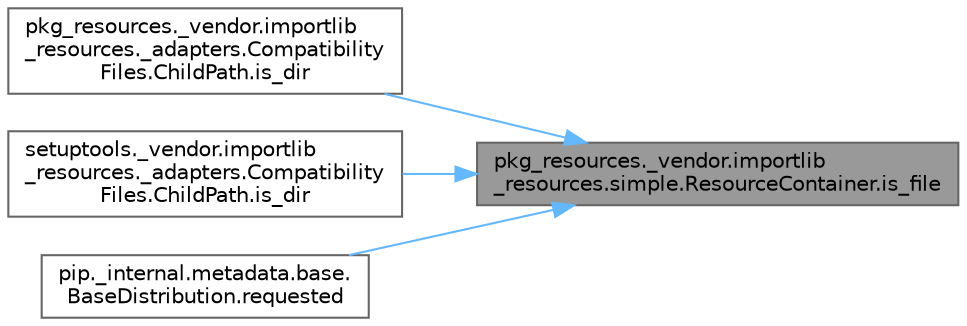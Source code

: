 digraph "pkg_resources._vendor.importlib_resources.simple.ResourceContainer.is_file"
{
 // LATEX_PDF_SIZE
  bgcolor="transparent";
  edge [fontname=Helvetica,fontsize=10,labelfontname=Helvetica,labelfontsize=10];
  node [fontname=Helvetica,fontsize=10,shape=box,height=0.2,width=0.4];
  rankdir="RL";
  Node1 [id="Node000001",label="pkg_resources._vendor.importlib\l_resources.simple.ResourceContainer.is_file",height=0.2,width=0.4,color="gray40", fillcolor="grey60", style="filled", fontcolor="black",tooltip=" "];
  Node1 -> Node2 [id="edge1_Node000001_Node000002",dir="back",color="steelblue1",style="solid",tooltip=" "];
  Node2 [id="Node000002",label="pkg_resources._vendor.importlib\l_resources._adapters.Compatibility\lFiles.ChildPath.is_dir",height=0.2,width=0.4,color="grey40", fillcolor="white", style="filled",URL="$classpkg__resources_1_1__vendor_1_1importlib__resources_1_1__adapters_1_1_compatibility_files_1_1_child_path.html#af54a811e8ecc791a1cf7db64f4795f46",tooltip=" "];
  Node1 -> Node3 [id="edge2_Node000001_Node000003",dir="back",color="steelblue1",style="solid",tooltip=" "];
  Node3 [id="Node000003",label="setuptools._vendor.importlib\l_resources._adapters.Compatibility\lFiles.ChildPath.is_dir",height=0.2,width=0.4,color="grey40", fillcolor="white", style="filled",URL="$classsetuptools_1_1__vendor_1_1importlib__resources_1_1__adapters_1_1_compatibility_files_1_1_child_path.html#af5e5e54c529aadef48e6fd7c6f4de111",tooltip=" "];
  Node1 -> Node4 [id="edge3_Node000001_Node000004",dir="back",color="steelblue1",style="solid",tooltip=" "];
  Node4 [id="Node000004",label="pip._internal.metadata.base.\lBaseDistribution.requested",height=0.2,width=0.4,color="grey40", fillcolor="white", style="filled",URL="$classpip_1_1__internal_1_1metadata_1_1base_1_1_base_distribution.html#ae62a4f2aa9d5470855f821b023e4df66",tooltip=" "];
}

